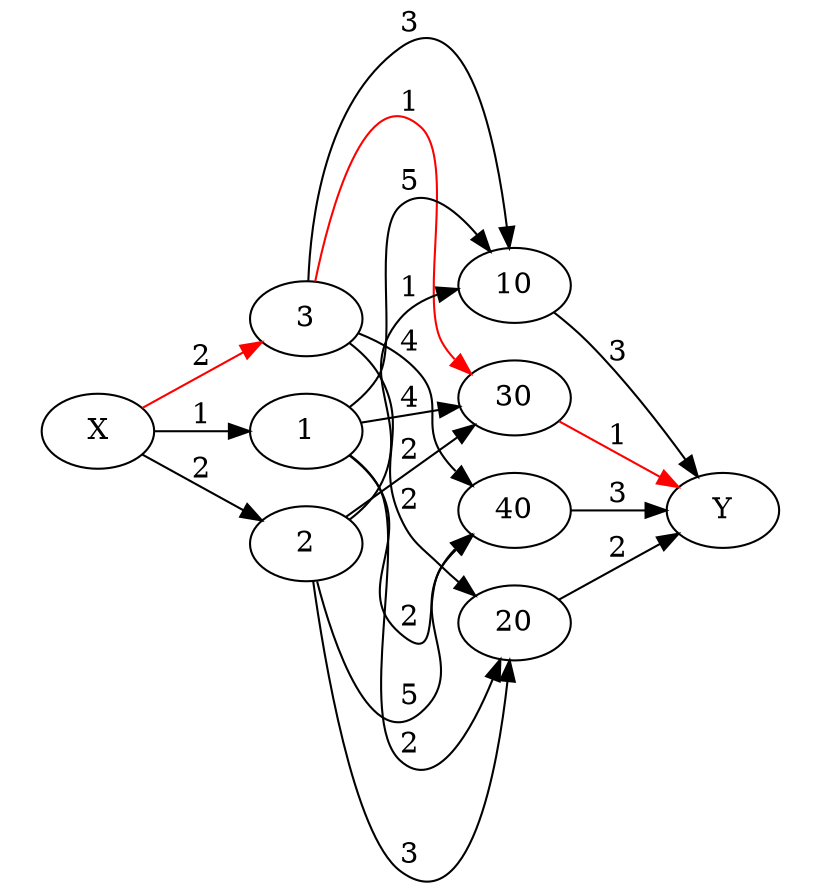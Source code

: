 strict digraph {
	graph [bb="0,0,380,418.41",
		rankdir=LR
	];
	node [label="\N"];
	subgraph cluster_1 {
		graph [bb="8,190.41,78,242.41",
			rank=1,
			style=invis
		];
		X		 [height=0.5,
			pos="43,216.41",
			width=0.75];
	}
	subgraph cluster_4 {
		graph [bb="302,152.41,372,204.41",
			rank=4,
			style=invis
		];
		Y		 [height=0.5,
			pos="337,178.41",
			width=0.75];
	}
	subgraph cluster_2 {
		graph [bb="106,136.41,176,296.41",
			rank=2,
			style=invis
		];
		3		 [height=0.5,
			pos="141,270.41",
			width=0.75];
		1		 [height=0.5,
			pos="141,216.41",
			width=0.75];
		2		 [height=0.5,
			pos="141,162.41",
			width=0.75];
	}
	subgraph cluster_3 {
		graph [bb="204,98.406,274,312.41",
			rank=3,
			style=invis
		];
		40		 [height=0.5,
			pos="239,178.41",
			width=0.75];
		10		 [height=0.5,
			pos="239,286.41",
			width=0.75];
		20		 [height=0.5,
			pos="239,124.41",
			width=0.75];
		30		 [height=0.5,
			pos="239,232.41",
			width=0.75];
	}
	subgraph path {
		X;
		3;
		X -> 3		 [label=2,
			lp="92,252.91",
			pos="e,119.67,258.97 64.359,227.86 77.851,235.45 95.761,245.52 110.77,253.96",
			weight=2,
			color=red];
		30;
		Y;
		30 -> Y		 [label=1,
			lp="288,214.91",
			pos="e,315.67,189.84 260.36,220.95 273.85,213.37 291.76,203.29 306.77,194.85",
			weight=1,color=red];
		3 -> 30		 [label=1,
			lp="190,373.91",
			pos="e,218.1,243.95 145.08,288.45 151.46,321.49 167.71,386.27 194,362.41 211.03,346.95 193.01,279.61 204,259.41 205.66,256.36 207.82,\
253.54 210.24,250.96",
			weight=1,color=red];
	}
	X -> 1	 [label=1,
		lp="92,223.91",
		pos="e,113.8,216.41 70.232,216.41 80.498,216.41 92.448,216.41 103.53,216.41",
		weight=1];
	X -> 2	 [label=2,
		lp="92,198.91",
		pos="e,119.67,173.84 64.359,204.95 77.851,197.37 95.761,187.29 110.77,178.85",
		weight=2];
	40 -> Y	 [label=3,
		lp="288,185.91",
		pos="e,309.8,178.41 266.23,178.41 276.5,178.41 288.45,178.41 299.53,178.41",
		weight=3];
	10 -> Y	 [label=3,
		lp="288,254.91",
		pos="e,325.19,194.87 258,273.45 263.38,269.23 269.14,264.35 274,259.41 290.96,242.14 307.49,220.22 319.21,203.54",
		weight=3];
	20 -> Y	 [label=2,
		lp="288,160.91",
		pos="e,315.67,166.97 260.36,135.86 273.85,143.45 291.76,153.52 306.77,161.96",
		weight=2];
	3 -> 40	 [label=4,
		lp="190,259.91",
		pos="e,218.66,190.29 166.11,263.33 176.06,259.28 186.9,253.2 194,244.41 205.24,230.48 194.26,220.42 204,205.41 205.89,202.5 208.19,199.76 \
210.71,197.23",
		weight=4];
	3 -> 10	 [label=3,
		lp="190,410.91",
		pos="e,236.65,304.6 141.99,288.46 143.08,317.65 149.99,374.58 186,400.41 218.36,423.62 231.03,355.34 235.62,314.55",
		weight=3];
	3 -> 20	 [label=2,
		lp="190,183.91",
		pos="e,219.27,136.96 161.71,258.75 167.16,254.59 172.53,249.41 176,243.41 191.06,217.34 174.66,204.3 186,176.41 191.24,163.53 201.42,\
152.2 211.41,143.43",
		weight=2];
	1 -> 40	 [label=2,
		lp="190,126.91",
		pos="e,218.85,166.4 161.73,204.77 167.19,200.6 172.55,195.42 176,189.41 191.64,162.15 162.26,140 186,119.41 204.6,103.27 189.21,129.85 \
204,151.41 205.96,154.27 208.32,156.97 210.86,159.48",
		weight=2];
	1 -> 10	 [label=5,
		lp="190,334.91",
		pos="e,227.6,302.87 161.81,228.01 167.26,232.17 172.61,237.36 176,243.41 184.87,259.22 172.41,312.39 186,324.41 197.13,334.25 210.72,\
323.63 221.21,311.15",
		weight=5];
	1 -> 20	 [label=2,
		lp="190,65.906",
		pos="e,232.36,106.53 161.98,204.9 167.44,200.74 172.75,195.53 176,189.41 189.69,163.62 164.58,78.25 186,58.406 203.19,42.476 219.29,72.541 \
228.89,97.14",
		weight=2];
	1 -> 30	 [label=4,
		lp="190,232.91",
		pos="e,212.74,228.2 167.47,220.65 178.3,222.46 191.1,224.59 202.81,226.54",
		weight=4];
	2 -> 40	 [label=5,
		lp="190,88.906",
		pos="e,218.27,166.77 145.92,144.41 153.17,114.72 170.14,60.713 194,81.406 217.74,102 188.36,124.15 204,151.41 205.73,154.41 207.93,157.21 \
210.38,159.78",
		weight=5];
	2 -> 10	 [label=1,
		lp="190,285.91",
		pos="e,212.02,284.8 161.81,174 167.27,178.17 172.61,183.36 176,189.41 193.94,221.44 162.19,243.46 186,271.41 190.24,276.38 196.01,279.76 \
202.18,282.04",
		weight=1];
	2 -> 20	 [label=3,
		lp="190,12.906",
		pos="e,236.81,106.2 144.31,144.49 149.56,107 163.67,22.339 186,5.4063 219.21,-19.773 231.57,53.443 235.88,96.094",
		weight=3];
	2 -> 30	 [label=2,
		lp="190,207.91",
		pos="e,220.02,219.3 160.06,175.57 174.67,186.23 195.45,201.38 211.88,213.36",
		weight=2];
}
